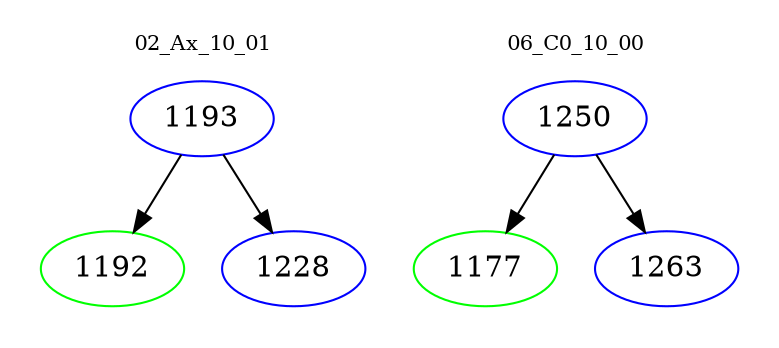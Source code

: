 digraph{
subgraph cluster_0 {
color = white
label = "02_Ax_10_01";
fontsize=10;
T0_1193 [label="1193", color="blue"]
T0_1193 -> T0_1192 [color="black"]
T0_1192 [label="1192", color="green"]
T0_1193 -> T0_1228 [color="black"]
T0_1228 [label="1228", color="blue"]
}
subgraph cluster_1 {
color = white
label = "06_C0_10_00";
fontsize=10;
T1_1250 [label="1250", color="blue"]
T1_1250 -> T1_1177 [color="black"]
T1_1177 [label="1177", color="green"]
T1_1250 -> T1_1263 [color="black"]
T1_1263 [label="1263", color="blue"]
}
}
